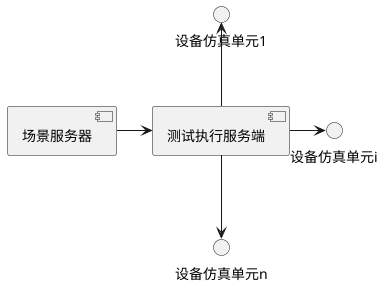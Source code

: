 @startuml
component "场景服务器" as web
component "测试执行服务端" as server

interface "设备仿真单元1" as device1
interface "设备仿真单元i" as devicei
interface "设备仿真单元n" as devicen

web -right-> server
'server -left-> web
server -up-> device1
server -down-> devicen
server -right-> devicei

/'
note left of client
n个设备类型相同
n个设备外部协议相同
end note
'/
@enduml